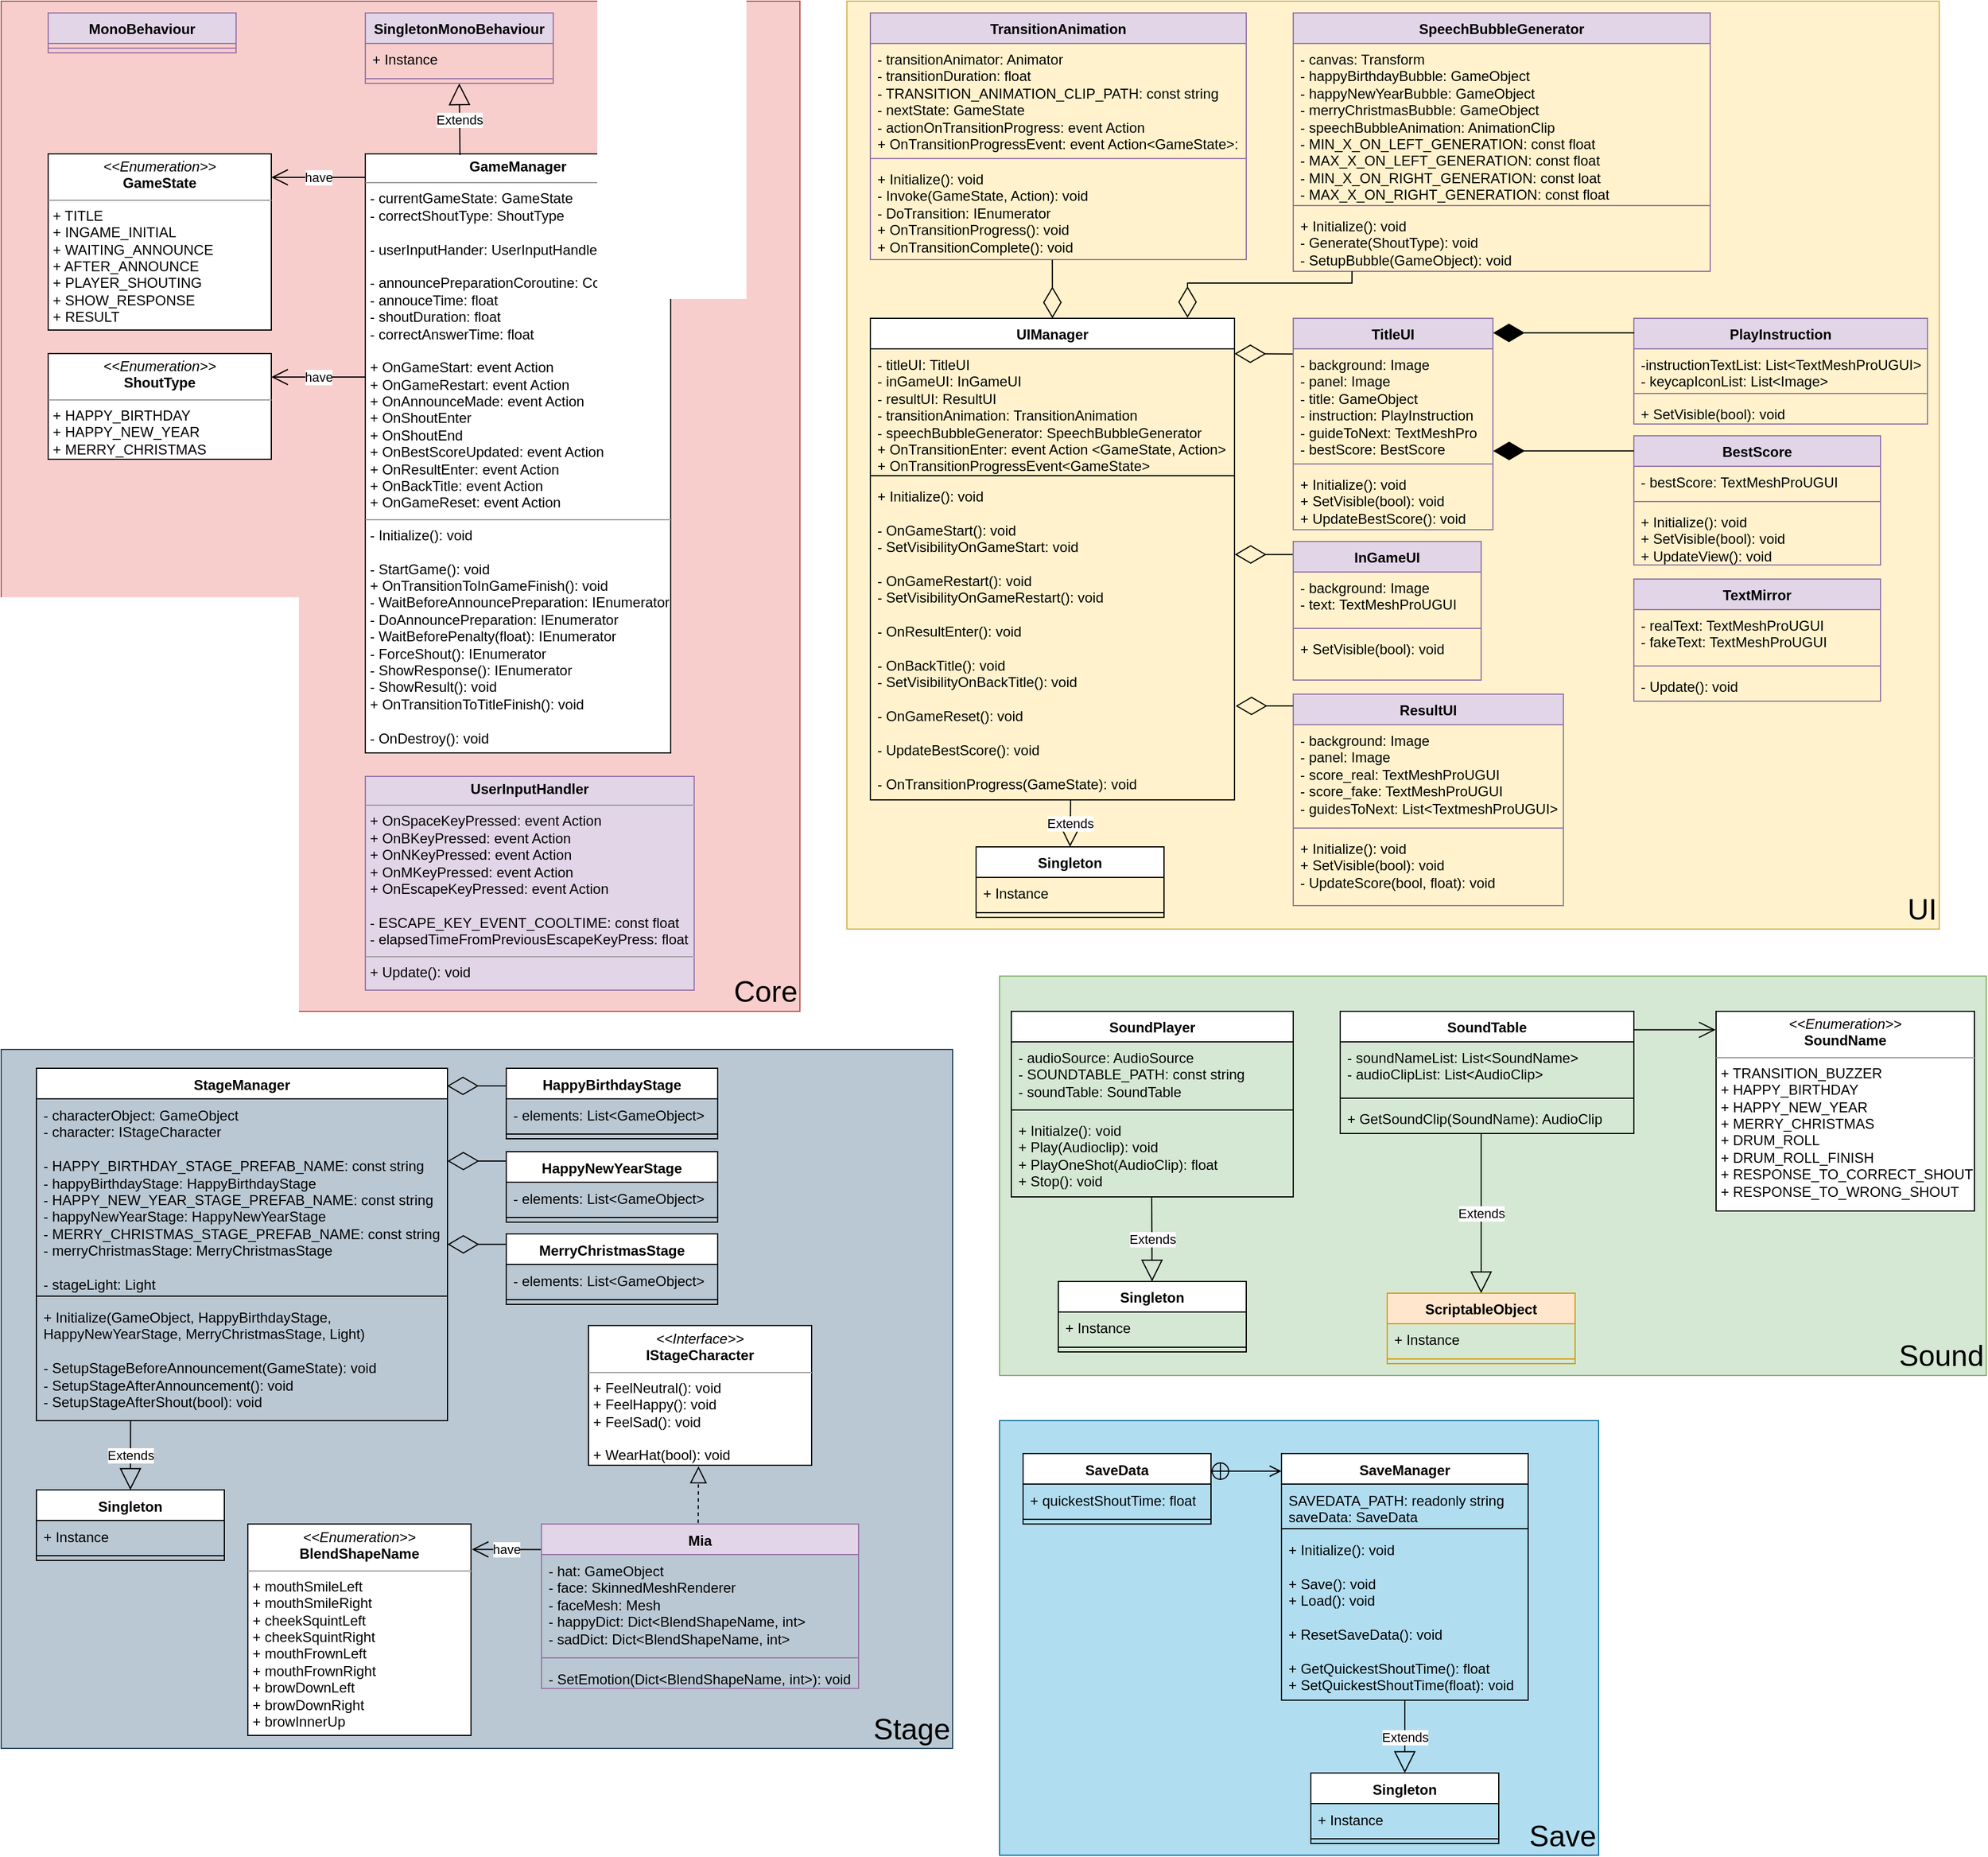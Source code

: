 <mxfile version="22.1.11" type="device">
  <diagram name="Page-1" id="gBENnRs5nI7LDhErZCVO">
    <mxGraphModel dx="2852" dy="1502" grid="1" gridSize="10" guides="1" tooltips="1" connect="1" arrows="1" fold="1" page="1" pageScale="1" pageWidth="850" pageHeight="1100" math="0" shadow="0">
      <root>
        <mxCell id="0" />
        <mxCell id="1" parent="0" />
        <mxCell id="3VFCQNdzrhuu_o5iozgW-63" value="Stage" style="html=1;whiteSpace=wrap;fillColor=#bac8d3;strokeColor=#23445d;align=right;verticalAlign=bottom;fontSize=25;" vertex="1" parent="1">
          <mxGeometry x="40" y="932.5" width="810" height="595" as="geometry" />
        </mxCell>
        <mxCell id="3VFCQNdzrhuu_o5iozgW-24" value="Core" style="html=1;whiteSpace=wrap;fillColor=#f8cecc;strokeColor=#b85450;align=right;verticalAlign=bottom;fontSize=25;" vertex="1" parent="1">
          <mxGeometry x="40" y="40" width="680" height="860" as="geometry" />
        </mxCell>
        <mxCell id="zREBdyt6PTl3s11dmr7Y-125" value="Save" style="html=1;whiteSpace=wrap;fillColor=#b1ddf0;strokeColor=#10739e;align=right;verticalAlign=bottom;fontSize=25;" parent="1" vertex="1">
          <mxGeometry x="890" y="1248.5" width="510" height="370" as="geometry" />
        </mxCell>
        <mxCell id="zREBdyt6PTl3s11dmr7Y-124" value="Sound" style="html=1;whiteSpace=wrap;fillColor=#d5e8d4;strokeColor=#82b366;fontSize=25;align=right;verticalAlign=bottom;" parent="1" vertex="1">
          <mxGeometry x="890" y="870" width="840" height="340" as="geometry" />
        </mxCell>
        <mxCell id="zREBdyt6PTl3s11dmr7Y-123" value="UI" style="html=1;whiteSpace=wrap;fillColor=#fff2cc;strokeColor=#d6b656;align=right;verticalAlign=bottom;fontSize=25;" parent="1" vertex="1">
          <mxGeometry x="760" y="40" width="930" height="790" as="geometry" />
        </mxCell>
        <mxCell id="zREBdyt6PTl3s11dmr7Y-1" value="&lt;p style=&quot;margin:0px;margin-top:4px;text-align:center;&quot;&gt;&lt;b&gt;UserInputHandler&lt;/b&gt;&lt;/p&gt;&lt;hr size=&quot;1&quot;&gt;&lt;p style=&quot;margin:0px;margin-left:4px;&quot;&gt;+ OnSpaceKeyPressed: event Action&lt;/p&gt;&lt;p style=&quot;margin:0px;margin-left:4px;&quot;&gt;+ OnBKeyPressed: event Action&lt;/p&gt;&lt;p style=&quot;margin:0px;margin-left:4px;&quot;&gt;+ OnNKeyPressed: event Action&lt;/p&gt;&lt;p style=&quot;margin:0px;margin-left:4px;&quot;&gt;+ OnMKeyPressed: event Action&lt;/p&gt;&lt;p style=&quot;margin:0px;margin-left:4px;&quot;&gt;+ OnEscapeKeyPressed: event Action&lt;/p&gt;&lt;p style=&quot;margin:0px;margin-left:4px;&quot;&gt;&lt;br&gt;&lt;/p&gt;&lt;p style=&quot;margin:0px;margin-left:4px;&quot;&gt;- ESCAPE_KEY_EVENT_COOLTIME: const float&lt;/p&gt;&lt;p style=&quot;margin:0px;margin-left:4px;&quot;&gt;- elapsedTimeFromPreviousEscapeKeyPress: float&lt;/p&gt;&lt;hr size=&quot;1&quot;&gt;&lt;p style=&quot;margin:0px;margin-left:4px;&quot;&gt;+ Update(): void&lt;/p&gt;" style="verticalAlign=top;align=left;overflow=fill;fontSize=12;fontFamily=Helvetica;html=1;whiteSpace=wrap;fillColor=#e1d5e7;strokeColor=#9673a6;" parent="1" vertex="1">
          <mxGeometry x="350" y="700" width="280" height="182" as="geometry" />
        </mxCell>
        <mxCell id="zREBdyt6PTl3s11dmr7Y-2" value="&lt;p style=&quot;margin:0px;margin-top:4px;text-align:center;&quot;&gt;&lt;b&gt;GameManager&lt;/b&gt;&lt;/p&gt;&lt;hr size=&quot;1&quot;&gt;&lt;p style=&quot;margin:0px;margin-left:4px;&quot;&gt;- currentGameState: GameState&lt;/p&gt;&lt;p style=&quot;margin:0px;margin-left:4px;&quot;&gt;- correctShoutType: ShoutType&lt;/p&gt;&lt;p style=&quot;margin:0px;margin-left:4px;&quot;&gt;&lt;br&gt;&lt;/p&gt;&lt;p style=&quot;margin:0px;margin-left:4px;&quot;&gt;- userInputHander: UserInputHandler&lt;/p&gt;&lt;p style=&quot;margin:0px;margin-left:4px;&quot;&gt;&lt;br&gt;&lt;/p&gt;&lt;p style=&quot;margin:0px;margin-left:4px;&quot;&gt;- announcePreparationCoroutine: Coroutine&lt;/p&gt;&lt;p style=&quot;margin:0px;margin-left:4px;&quot;&gt;- annouceTime: float&lt;/p&gt;&lt;p style=&quot;margin:0px;margin-left:4px;&quot;&gt;- shoutDuration: float&lt;/p&gt;&lt;p style=&quot;margin:0px;margin-left:4px;&quot;&gt;- correctAnswerTime: float&lt;/p&gt;&lt;p style=&quot;margin:0px;margin-left:4px;&quot;&gt;&lt;br&gt;&lt;/p&gt;&lt;p style=&quot;margin:0px;margin-left:4px;&quot;&gt;+ OnGameStart: event Action&lt;/p&gt;&lt;p style=&quot;margin:0px;margin-left:4px;&quot;&gt;+ OnGameRestart: event Action&lt;/p&gt;&lt;p style=&quot;margin:0px;margin-left:4px;&quot;&gt;+ OnAnnounceMade: event Action&lt;/p&gt;&lt;p style=&quot;margin:0px;margin-left:4px;&quot;&gt;+ OnShoutEnter&lt;/p&gt;&lt;p style=&quot;margin:0px;margin-left:4px;&quot;&gt;+ OnShoutEnd&lt;/p&gt;&lt;p style=&quot;margin:0px;margin-left:4px;&quot;&gt;+ OnBestScoreUpdated: event Action&lt;/p&gt;&lt;p style=&quot;margin:0px;margin-left:4px;&quot;&gt;+ OnResultEnter: event Action&lt;/p&gt;&lt;p style=&quot;margin:0px;margin-left:4px;&quot;&gt;+ OnBackTitle: event Action&lt;/p&gt;&lt;p style=&quot;margin:0px;margin-left:4px;&quot;&gt;+ OnGameReset: event Action&lt;/p&gt;&lt;hr size=&quot;1&quot;&gt;&lt;p style=&quot;margin:0px;margin-left:4px;&quot;&gt;&lt;span style=&quot;background-color: initial;&quot;&gt;- Initialize(): void&lt;/span&gt;&lt;br&gt;&lt;/p&gt;&lt;p style=&quot;margin:0px;margin-left:4px;&quot;&gt;&lt;br&gt;&lt;/p&gt;&lt;p style=&quot;margin:0px;margin-left:4px;&quot;&gt;- StartGame(): void&lt;/p&gt;&lt;p style=&quot;margin:0px;margin-left:4px;&quot;&gt;+ OnTransitionToInGameFinish(): void&lt;/p&gt;&lt;p style=&quot;margin:0px;margin-left:4px;&quot;&gt;- WaitBeforeAnnouncePreparation: IEnumerator&lt;/p&gt;&lt;p style=&quot;margin:0px;margin-left:4px;&quot;&gt;- DoAnnouncePreparation: IEnumerator&lt;/p&gt;&lt;p style=&quot;margin:0px;margin-left:4px;&quot;&gt;- WaitBeforePenalty(float): IEnumerator&lt;/p&gt;&lt;p style=&quot;margin:0px;margin-left:4px;&quot;&gt;- ForceShout(): IEnumerator&lt;/p&gt;&lt;p style=&quot;margin:0px;margin-left:4px;&quot;&gt;- ShowResponse(): IEnumerator&lt;/p&gt;&lt;p style=&quot;margin:0px;margin-left:4px;&quot;&gt;- ShowResult(): void&lt;/p&gt;&lt;p style=&quot;margin:0px;margin-left:4px;&quot;&gt;+ OnTransitionToTitleFinish(): void&lt;/p&gt;&lt;p style=&quot;margin:0px;margin-left:4px;&quot;&gt;&lt;br&gt;&lt;/p&gt;&lt;p style=&quot;margin:0px;margin-left:4px;&quot;&gt;- OnDestroy(): void&lt;/p&gt;" style="verticalAlign=top;align=left;overflow=fill;fontSize=12;fontFamily=Helvetica;html=1;whiteSpace=wrap;" parent="1" vertex="1">
          <mxGeometry x="350" y="170" width="260" height="510" as="geometry" />
        </mxCell>
        <mxCell id="zREBdyt6PTl3s11dmr7Y-3" value="TitleUI" style="swimlane;fontStyle=1;align=center;verticalAlign=top;childLayout=stackLayout;horizontal=1;startSize=26;horizontalStack=0;resizeParent=1;resizeParentMax=0;resizeLast=0;collapsible=1;marginBottom=0;whiteSpace=wrap;html=1;fillColor=#e1d5e7;strokeColor=#9673a6;" parent="1" vertex="1">
          <mxGeometry x="1140" y="310" width="170" height="180" as="geometry" />
        </mxCell>
        <mxCell id="zREBdyt6PTl3s11dmr7Y-4" value="- background: Image&lt;br&gt;- panel: Image&lt;br&gt;-&amp;nbsp;title: GameObject&lt;br&gt;- instruction: PlayInstruction&lt;br&gt;- guideToNext: TextMeshPro&lt;br&gt;- bestScore: BestScore" style="text;strokeColor=none;fillColor=none;align=left;verticalAlign=top;spacingLeft=4;spacingRight=4;overflow=hidden;rotatable=0;points=[[0,0.5],[1,0.5]];portConstraint=eastwest;whiteSpace=wrap;html=1;" parent="zREBdyt6PTl3s11dmr7Y-3" vertex="1">
          <mxGeometry y="26" width="170" height="94" as="geometry" />
        </mxCell>
        <mxCell id="zREBdyt6PTl3s11dmr7Y-5" value="" style="line;strokeWidth=1;fillColor=none;align=left;verticalAlign=middle;spacingTop=-1;spacingLeft=3;spacingRight=3;rotatable=0;labelPosition=right;points=[];portConstraint=eastwest;strokeColor=inherit;" parent="zREBdyt6PTl3s11dmr7Y-3" vertex="1">
          <mxGeometry y="120" width="170" height="8" as="geometry" />
        </mxCell>
        <mxCell id="zREBdyt6PTl3s11dmr7Y-6" value="+ Initialize(): void&lt;br&gt;+ SetVisible(bool): void&lt;br&gt;+ UpdateBestScore(): void" style="text;strokeColor=none;fillColor=none;align=left;verticalAlign=top;spacingLeft=4;spacingRight=4;overflow=hidden;rotatable=0;points=[[0,0.5],[1,0.5]];portConstraint=eastwest;whiteSpace=wrap;html=1;" parent="zREBdyt6PTl3s11dmr7Y-3" vertex="1">
          <mxGeometry y="128" width="170" height="52" as="geometry" />
        </mxCell>
        <mxCell id="zREBdyt6PTl3s11dmr7Y-7" value="InGameUI" style="swimlane;fontStyle=1;align=center;verticalAlign=top;childLayout=stackLayout;horizontal=1;startSize=26;horizontalStack=0;resizeParent=1;resizeParentMax=0;resizeLast=0;collapsible=1;marginBottom=0;whiteSpace=wrap;html=1;fillColor=#e1d5e7;strokeColor=#9673a6;" parent="1" vertex="1">
          <mxGeometry x="1140" y="500" width="160" height="118" as="geometry" />
        </mxCell>
        <mxCell id="zREBdyt6PTl3s11dmr7Y-8" value="- background: Image&lt;br&gt;- text: TextMeshProUGUI" style="text;strokeColor=none;fillColor=none;align=left;verticalAlign=top;spacingLeft=4;spacingRight=4;overflow=hidden;rotatable=0;points=[[0,0.5],[1,0.5]];portConstraint=eastwest;whiteSpace=wrap;html=1;" parent="zREBdyt6PTl3s11dmr7Y-7" vertex="1">
          <mxGeometry y="26" width="160" height="44" as="geometry" />
        </mxCell>
        <mxCell id="zREBdyt6PTl3s11dmr7Y-9" value="" style="line;strokeWidth=1;fillColor=none;align=left;verticalAlign=middle;spacingTop=-1;spacingLeft=3;spacingRight=3;rotatable=0;labelPosition=right;points=[];portConstraint=eastwest;strokeColor=inherit;" parent="zREBdyt6PTl3s11dmr7Y-7" vertex="1">
          <mxGeometry y="70" width="160" height="8" as="geometry" />
        </mxCell>
        <mxCell id="zREBdyt6PTl3s11dmr7Y-10" value="+ SetVisible(bool): void" style="text;strokeColor=none;fillColor=none;align=left;verticalAlign=top;spacingLeft=4;spacingRight=4;overflow=hidden;rotatable=0;points=[[0,0.5],[1,0.5]];portConstraint=eastwest;whiteSpace=wrap;html=1;" parent="zREBdyt6PTl3s11dmr7Y-7" vertex="1">
          <mxGeometry y="78" width="160" height="40" as="geometry" />
        </mxCell>
        <mxCell id="zREBdyt6PTl3s11dmr7Y-11" value="ResultUI" style="swimlane;fontStyle=1;align=center;verticalAlign=top;childLayout=stackLayout;horizontal=1;startSize=26;horizontalStack=0;resizeParent=1;resizeParentMax=0;resizeLast=0;collapsible=1;marginBottom=0;whiteSpace=wrap;html=1;fillColor=#e1d5e7;strokeColor=#9673a6;" parent="1" vertex="1">
          <mxGeometry x="1140" y="630" width="230" height="180" as="geometry" />
        </mxCell>
        <mxCell id="zREBdyt6PTl3s11dmr7Y-12" value="- background: Image&lt;br&gt;- panel: Image&lt;br&gt;- score_real: TextMeshProUGUI&lt;br&gt;- score_fake: TextMeshProUGUI&lt;br&gt;- guidesToNext: List&amp;lt;TextmeshProUGUI&amp;gt;" style="text;strokeColor=none;fillColor=none;align=left;verticalAlign=top;spacingLeft=4;spacingRight=4;overflow=hidden;rotatable=0;points=[[0,0.5],[1,0.5]];portConstraint=eastwest;whiteSpace=wrap;html=1;" parent="zREBdyt6PTl3s11dmr7Y-11" vertex="1">
          <mxGeometry y="26" width="230" height="84" as="geometry" />
        </mxCell>
        <mxCell id="zREBdyt6PTl3s11dmr7Y-13" value="" style="line;strokeWidth=1;fillColor=none;align=left;verticalAlign=middle;spacingTop=-1;spacingLeft=3;spacingRight=3;rotatable=0;labelPosition=right;points=[];portConstraint=eastwest;strokeColor=inherit;" parent="zREBdyt6PTl3s11dmr7Y-11" vertex="1">
          <mxGeometry y="110" width="230" height="8" as="geometry" />
        </mxCell>
        <mxCell id="zREBdyt6PTl3s11dmr7Y-14" value="+ Initialize(): void&lt;br&gt;+ SetVisible(bool): void&lt;br&gt;- UpdateScore(bool, float): void" style="text;strokeColor=none;fillColor=none;align=left;verticalAlign=top;spacingLeft=4;spacingRight=4;overflow=hidden;rotatable=0;points=[[0,0.5],[1,0.5]];portConstraint=eastwest;whiteSpace=wrap;html=1;" parent="zREBdyt6PTl3s11dmr7Y-11" vertex="1">
          <mxGeometry y="118" width="230" height="62" as="geometry" />
        </mxCell>
        <mxCell id="zREBdyt6PTl3s11dmr7Y-19" value="MonoBehaviour" style="swimlane;fontStyle=1;align=center;verticalAlign=top;childLayout=stackLayout;horizontal=1;startSize=26;horizontalStack=0;resizeParent=1;resizeParentMax=0;resizeLast=0;collapsible=1;marginBottom=0;whiteSpace=wrap;html=1;fillColor=#e1d5e7;strokeColor=#9673a6;" parent="1" vertex="1">
          <mxGeometry x="80" y="50" width="160" height="34" as="geometry" />
        </mxCell>
        <mxCell id="zREBdyt6PTl3s11dmr7Y-21" value="" style="line;strokeWidth=1;fillColor=none;align=left;verticalAlign=middle;spacingTop=-1;spacingLeft=3;spacingRight=3;rotatable=0;labelPosition=right;points=[];portConstraint=eastwest;strokeColor=inherit;" parent="zREBdyt6PTl3s11dmr7Y-19" vertex="1">
          <mxGeometry y="26" width="160" height="8" as="geometry" />
        </mxCell>
        <mxCell id="zREBdyt6PTl3s11dmr7Y-23" value="SingletonMonoBehaviour" style="swimlane;fontStyle=1;align=center;verticalAlign=top;childLayout=stackLayout;horizontal=1;startSize=26;horizontalStack=0;resizeParent=1;resizeParentMax=0;resizeLast=0;collapsible=1;marginBottom=0;whiteSpace=wrap;html=1;fillColor=#e1d5e7;strokeColor=#9673a6;" parent="1" vertex="1">
          <mxGeometry x="350" y="50" width="160" height="60" as="geometry" />
        </mxCell>
        <mxCell id="zREBdyt6PTl3s11dmr7Y-24" value="+ Instance" style="text;strokeColor=none;fillColor=none;align=left;verticalAlign=top;spacingLeft=4;spacingRight=4;overflow=hidden;rotatable=0;points=[[0,0.5],[1,0.5]];portConstraint=eastwest;whiteSpace=wrap;html=1;" parent="zREBdyt6PTl3s11dmr7Y-23" vertex="1">
          <mxGeometry y="26" width="160" height="26" as="geometry" />
        </mxCell>
        <mxCell id="zREBdyt6PTl3s11dmr7Y-25" value="" style="line;strokeWidth=1;fillColor=none;align=left;verticalAlign=middle;spacingTop=-1;spacingLeft=3;spacingRight=3;rotatable=0;labelPosition=right;points=[];portConstraint=eastwest;strokeColor=inherit;" parent="zREBdyt6PTl3s11dmr7Y-23" vertex="1">
          <mxGeometry y="52" width="160" height="8" as="geometry" />
        </mxCell>
        <mxCell id="zREBdyt6PTl3s11dmr7Y-28" value="Extends" style="endArrow=block;endSize=16;endFill=0;html=1;rounded=0;exitX=0.31;exitY=0.002;exitDx=0;exitDy=0;entryX=0.5;entryY=1;entryDx=0;entryDy=0;exitPerimeter=0;" parent="1" source="zREBdyt6PTl3s11dmr7Y-2" target="zREBdyt6PTl3s11dmr7Y-23" edge="1">
          <mxGeometry width="160" relative="1" as="geometry">
            <mxPoint x="430" y="190" as="sourcePoint" />
            <mxPoint x="430" y="136" as="targetPoint" />
          </mxGeometry>
        </mxCell>
        <mxCell id="zREBdyt6PTl3s11dmr7Y-42" value="&lt;p style=&quot;margin:0px;margin-top:4px;text-align:center;&quot;&gt;&lt;i&gt;&amp;lt;&amp;lt;Enumeration&amp;gt;&amp;gt;&lt;/i&gt;&lt;br&gt;&lt;b&gt;GameState&lt;/b&gt;&lt;/p&gt;&lt;hr size=&quot;1&quot;&gt;&lt;p style=&quot;margin:0px;margin-left:4px;&quot;&gt;+ TITLE&lt;br&gt;&lt;/p&gt;&lt;p style=&quot;margin:0px;margin-left:4px;&quot;&gt;+ INGAME_INITIAL&lt;/p&gt;&lt;p style=&quot;margin:0px;margin-left:4px;&quot;&gt;+ WAITING_ANNOUNCE&lt;/p&gt;&lt;p style=&quot;margin:0px;margin-left:4px;&quot;&gt;+ AFTER_ANNOUNCE&lt;/p&gt;&lt;p style=&quot;margin:0px;margin-left:4px;&quot;&gt;+ PLAYER_SHOUTING&lt;/p&gt;&lt;p style=&quot;margin:0px;margin-left:4px;&quot;&gt;+ SHOW_RESPONSE&lt;/p&gt;&lt;p style=&quot;margin:0px;margin-left:4px;&quot;&gt;+ RESULT&lt;/p&gt;" style="verticalAlign=top;align=left;overflow=fill;fontSize=12;fontFamily=Helvetica;html=1;whiteSpace=wrap;" parent="1" vertex="1">
          <mxGeometry x="80" y="170" width="190" height="150" as="geometry" />
        </mxCell>
        <mxCell id="zREBdyt6PTl3s11dmr7Y-53" value="&lt;p style=&quot;margin:0px;margin-top:4px;text-align:center;&quot;&gt;&lt;i&gt;&amp;lt;&amp;lt;Enumeration&amp;gt;&amp;gt;&lt;/i&gt;&lt;br&gt;&lt;b&gt;ShoutType&lt;/b&gt;&lt;/p&gt;&lt;hr size=&quot;1&quot;&gt;&lt;p style=&quot;margin:0px;margin-left:4px;&quot;&gt;+ HAPPY_BIRTHDAY&lt;/p&gt;&lt;p style=&quot;margin:0px;margin-left:4px;&quot;&gt;+ HAPPY_NEW_YEAR&lt;/p&gt;&lt;p style=&quot;margin:0px;margin-left:4px;&quot;&gt;+ MERRY_CHRISTMAS&lt;/p&gt;" style="verticalAlign=top;align=left;overflow=fill;fontSize=12;fontFamily=Helvetica;html=1;whiteSpace=wrap;" parent="1" vertex="1">
          <mxGeometry x="80" y="340" width="190" height="90" as="geometry" />
        </mxCell>
        <mxCell id="zREBdyt6PTl3s11dmr7Y-54" value="have" style="endArrow=open;endFill=1;endSize=12;html=1;rounded=0;entryX=1.002;entryY=0.133;entryDx=0;entryDy=0;entryPerimeter=0;exitX=0.001;exitY=0.064;exitDx=0;exitDy=0;exitPerimeter=0;" parent="1" edge="1">
          <mxGeometry x="0.001" width="160" relative="1" as="geometry">
            <mxPoint x="350" y="360" as="sourcePoint" />
            <mxPoint x="270" y="360" as="targetPoint" />
            <mxPoint as="offset" />
          </mxGeometry>
        </mxCell>
        <mxCell id="zREBdyt6PTl3s11dmr7Y-55" value="have" style="endArrow=open;endFill=1;endSize=12;html=1;rounded=0;entryX=1.002;entryY=0.133;entryDx=0;entryDy=0;entryPerimeter=0;exitX=0.001;exitY=0.064;exitDx=0;exitDy=0;exitPerimeter=0;" parent="1" edge="1">
          <mxGeometry x="0.001" width="160" relative="1" as="geometry">
            <mxPoint x="350" y="190" as="sourcePoint" />
            <mxPoint x="270" y="190" as="targetPoint" />
            <mxPoint as="offset" />
          </mxGeometry>
        </mxCell>
        <mxCell id="zREBdyt6PTl3s11dmr7Y-56" value="SoundPlayer" style="swimlane;fontStyle=1;align=center;verticalAlign=top;childLayout=stackLayout;horizontal=1;startSize=26;horizontalStack=0;resizeParent=1;resizeParentMax=0;resizeLast=0;collapsible=1;marginBottom=0;whiteSpace=wrap;html=1;" parent="1" vertex="1">
          <mxGeometry x="900" y="900" width="240" height="158" as="geometry" />
        </mxCell>
        <mxCell id="zREBdyt6PTl3s11dmr7Y-57" value="- audioSource: AudioSource&lt;br&gt;- SOUNDTABLE_PATH: const string&lt;br&gt;- soundTable: SoundTable" style="text;strokeColor=none;fillColor=none;align=left;verticalAlign=top;spacingLeft=4;spacingRight=4;overflow=hidden;rotatable=0;points=[[0,0.5],[1,0.5]];portConstraint=eastwest;whiteSpace=wrap;html=1;" parent="zREBdyt6PTl3s11dmr7Y-56" vertex="1">
          <mxGeometry y="26" width="240" height="54" as="geometry" />
        </mxCell>
        <mxCell id="zREBdyt6PTl3s11dmr7Y-58" value="" style="line;strokeWidth=1;fillColor=none;align=left;verticalAlign=middle;spacingTop=-1;spacingLeft=3;spacingRight=3;rotatable=0;labelPosition=right;points=[];portConstraint=eastwest;strokeColor=inherit;" parent="zREBdyt6PTl3s11dmr7Y-56" vertex="1">
          <mxGeometry y="80" width="240" height="8" as="geometry" />
        </mxCell>
        <mxCell id="zREBdyt6PTl3s11dmr7Y-59" value="+ Initialze(): void&lt;br&gt;+ Play(Audioclip): void&lt;br&gt;+ PlayOneShot(AudioClip): float&lt;br&gt;+ Stop(): void" style="text;strokeColor=none;fillColor=none;align=left;verticalAlign=top;spacingLeft=4;spacingRight=4;overflow=hidden;rotatable=0;points=[[0,0.5],[1,0.5]];portConstraint=eastwest;whiteSpace=wrap;html=1;" parent="zREBdyt6PTl3s11dmr7Y-56" vertex="1">
          <mxGeometry y="88" width="240" height="70" as="geometry" />
        </mxCell>
        <mxCell id="zREBdyt6PTl3s11dmr7Y-60" value="Singleton" style="swimlane;fontStyle=1;align=center;verticalAlign=top;childLayout=stackLayout;horizontal=1;startSize=26;horizontalStack=0;resizeParent=1;resizeParentMax=0;resizeLast=0;collapsible=1;marginBottom=0;whiteSpace=wrap;html=1;" parent="1" vertex="1">
          <mxGeometry x="940" y="1130" width="160" height="60" as="geometry" />
        </mxCell>
        <mxCell id="zREBdyt6PTl3s11dmr7Y-61" value="+ Instance" style="text;strokeColor=none;fillColor=none;align=left;verticalAlign=top;spacingLeft=4;spacingRight=4;overflow=hidden;rotatable=0;points=[[0,0.5],[1,0.5]];portConstraint=eastwest;whiteSpace=wrap;html=1;" parent="zREBdyt6PTl3s11dmr7Y-60" vertex="1">
          <mxGeometry y="26" width="160" height="26" as="geometry" />
        </mxCell>
        <mxCell id="zREBdyt6PTl3s11dmr7Y-62" value="" style="line;strokeWidth=1;fillColor=none;align=left;verticalAlign=middle;spacingTop=-1;spacingLeft=3;spacingRight=3;rotatable=0;labelPosition=right;points=[];portConstraint=eastwest;strokeColor=inherit;" parent="zREBdyt6PTl3s11dmr7Y-60" vertex="1">
          <mxGeometry y="52" width="160" height="8" as="geometry" />
        </mxCell>
        <mxCell id="zREBdyt6PTl3s11dmr7Y-64" value="Extends" style="endArrow=block;endSize=16;endFill=0;html=1;rounded=0;exitX=0.498;exitY=1.009;exitDx=0;exitDy=0;exitPerimeter=0;" parent="1" source="zREBdyt6PTl3s11dmr7Y-59" target="zREBdyt6PTl3s11dmr7Y-60" edge="1">
          <mxGeometry width="160" relative="1" as="geometry">
            <mxPoint x="1100" y="1020" as="sourcePoint" />
            <mxPoint x="1260" y="1020" as="targetPoint" />
          </mxGeometry>
        </mxCell>
        <mxCell id="zREBdyt6PTl3s11dmr7Y-65" value="SoundTable" style="swimlane;fontStyle=1;align=center;verticalAlign=top;childLayout=stackLayout;horizontal=1;startSize=26;horizontalStack=0;resizeParent=1;resizeParentMax=0;resizeLast=0;collapsible=1;marginBottom=0;whiteSpace=wrap;html=1;" parent="1" vertex="1">
          <mxGeometry x="1180" y="900" width="250" height="104" as="geometry" />
        </mxCell>
        <mxCell id="zREBdyt6PTl3s11dmr7Y-66" value="- soundNameList: List&amp;lt;SoundName&amp;gt;&lt;br&gt;- audioClipList: List&amp;lt;AudioClip&amp;gt;" style="text;strokeColor=none;fillColor=none;align=left;verticalAlign=top;spacingLeft=4;spacingRight=4;overflow=hidden;rotatable=0;points=[[0,0.5],[1,0.5]];portConstraint=eastwest;whiteSpace=wrap;html=1;" parent="zREBdyt6PTl3s11dmr7Y-65" vertex="1">
          <mxGeometry y="26" width="250" height="44" as="geometry" />
        </mxCell>
        <mxCell id="zREBdyt6PTl3s11dmr7Y-67" value="" style="line;strokeWidth=1;fillColor=none;align=left;verticalAlign=middle;spacingTop=-1;spacingLeft=3;spacingRight=3;rotatable=0;labelPosition=right;points=[];portConstraint=eastwest;strokeColor=inherit;" parent="zREBdyt6PTl3s11dmr7Y-65" vertex="1">
          <mxGeometry y="70" width="250" height="8" as="geometry" />
        </mxCell>
        <mxCell id="zREBdyt6PTl3s11dmr7Y-68" value="+ GetSoundClip(SoundName): AudioClip" style="text;strokeColor=none;fillColor=none;align=left;verticalAlign=top;spacingLeft=4;spacingRight=4;overflow=hidden;rotatable=0;points=[[0,0.5],[1,0.5]];portConstraint=eastwest;whiteSpace=wrap;html=1;" parent="zREBdyt6PTl3s11dmr7Y-65" vertex="1">
          <mxGeometry y="78" width="250" height="26" as="geometry" />
        </mxCell>
        <mxCell id="zREBdyt6PTl3s11dmr7Y-69" value="ScriptableObject" style="swimlane;fontStyle=1;align=center;verticalAlign=top;childLayout=stackLayout;horizontal=1;startSize=26;horizontalStack=0;resizeParent=1;resizeParentMax=0;resizeLast=0;collapsible=1;marginBottom=0;whiteSpace=wrap;html=1;fillColor=#ffe6cc;strokeColor=#d79b00;" parent="1" vertex="1">
          <mxGeometry x="1220" y="1140" width="160" height="60" as="geometry" />
        </mxCell>
        <mxCell id="zREBdyt6PTl3s11dmr7Y-70" value="+ Instance" style="text;strokeColor=none;fillColor=none;align=left;verticalAlign=top;spacingLeft=4;spacingRight=4;overflow=hidden;rotatable=0;points=[[0,0.5],[1,0.5]];portConstraint=eastwest;whiteSpace=wrap;html=1;" parent="zREBdyt6PTl3s11dmr7Y-69" vertex="1">
          <mxGeometry y="26" width="160" height="26" as="geometry" />
        </mxCell>
        <mxCell id="zREBdyt6PTl3s11dmr7Y-71" value="" style="line;strokeWidth=1;fillColor=none;align=left;verticalAlign=middle;spacingTop=-1;spacingLeft=3;spacingRight=3;rotatable=0;labelPosition=right;points=[];portConstraint=eastwest;strokeColor=inherit;" parent="zREBdyt6PTl3s11dmr7Y-69" vertex="1">
          <mxGeometry y="52" width="160" height="8" as="geometry" />
        </mxCell>
        <mxCell id="zREBdyt6PTl3s11dmr7Y-72" value="Extends" style="endArrow=block;endSize=16;endFill=0;html=1;rounded=0;exitX=0.48;exitY=0.979;exitDx=0;exitDy=0;exitPerimeter=0;" parent="1" source="zREBdyt6PTl3s11dmr7Y-68" target="zREBdyt6PTl3s11dmr7Y-69" edge="1">
          <mxGeometry width="160" relative="1" as="geometry">
            <mxPoint x="1230" y="1080" as="sourcePoint" />
            <mxPoint x="1390" y="1080" as="targetPoint" />
          </mxGeometry>
        </mxCell>
        <mxCell id="zREBdyt6PTl3s11dmr7Y-73" value="&lt;p style=&quot;margin:0px;margin-top:4px;text-align:center;&quot;&gt;&lt;i&gt;&amp;lt;&amp;lt;Enumeration&amp;gt;&amp;gt;&lt;/i&gt;&lt;br&gt;&lt;b&gt;SoundName&lt;/b&gt;&lt;/p&gt;&lt;hr size=&quot;1&quot;&gt;&lt;p style=&quot;margin:0px;margin-left:4px;&quot;&gt;+ TRANSITION_BUZZER&lt;/p&gt;&lt;p style=&quot;margin:0px;margin-left:4px;&quot;&gt;+ HAPPY_BIRTHDAY&lt;/p&gt;&lt;p style=&quot;margin:0px;margin-left:4px;&quot;&gt;+ HAPPY_NEW_YEAR&lt;/p&gt;&lt;p style=&quot;margin:0px;margin-left:4px;&quot;&gt;+ MERRY_CHRISTMAS&lt;/p&gt;&lt;p style=&quot;margin:0px;margin-left:4px;&quot;&gt;+ DRUM_ROLL&lt;/p&gt;&lt;p style=&quot;margin:0px;margin-left:4px;&quot;&gt;+ DRUM_ROLL_FINISH&lt;/p&gt;&lt;p style=&quot;margin:0px;margin-left:4px;&quot;&gt;+ RESPONSE_TO_CORRECT_SHOUT&lt;/p&gt;&lt;p style=&quot;margin:0px;margin-left:4px;&quot;&gt;+ RESPONSE_TO_WRONG_SHOUT&lt;/p&gt;" style="verticalAlign=top;align=left;overflow=fill;fontSize=12;fontFamily=Helvetica;html=1;whiteSpace=wrap;" parent="1" vertex="1">
          <mxGeometry x="1500" y="900" width="220" height="170" as="geometry" />
        </mxCell>
        <mxCell id="zREBdyt6PTl3s11dmr7Y-74" value="" style="endArrow=open;endFill=1;endSize=12;html=1;rounded=0;exitX=1.002;exitY=0.151;exitDx=0;exitDy=0;exitPerimeter=0;entryX=-0.002;entryY=0.093;entryDx=0;entryDy=0;entryPerimeter=0;" parent="1" source="zREBdyt6PTl3s11dmr7Y-65" target="zREBdyt6PTl3s11dmr7Y-73" edge="1">
          <mxGeometry width="160" relative="1" as="geometry">
            <mxPoint x="1450" y="1100" as="sourcePoint" />
            <mxPoint x="1610" y="1100" as="targetPoint" />
          </mxGeometry>
        </mxCell>
        <mxCell id="zREBdyt6PTl3s11dmr7Y-76" value="BestScore" style="swimlane;fontStyle=1;align=center;verticalAlign=top;childLayout=stackLayout;horizontal=1;startSize=26;horizontalStack=0;resizeParent=1;resizeParentMax=0;resizeLast=0;collapsible=1;marginBottom=0;whiteSpace=wrap;html=1;fillColor=#e1d5e7;strokeColor=#9673a6;" parent="1" vertex="1">
          <mxGeometry x="1430" y="410" width="210" height="110" as="geometry" />
        </mxCell>
        <mxCell id="zREBdyt6PTl3s11dmr7Y-77" value="- bestScore: TextMeshProUGUI" style="text;strokeColor=none;fillColor=none;align=left;verticalAlign=top;spacingLeft=4;spacingRight=4;overflow=hidden;rotatable=0;points=[[0,0.5],[1,0.5]];portConstraint=eastwest;whiteSpace=wrap;html=1;" parent="zREBdyt6PTl3s11dmr7Y-76" vertex="1">
          <mxGeometry y="26" width="210" height="26" as="geometry" />
        </mxCell>
        <mxCell id="zREBdyt6PTl3s11dmr7Y-78" value="" style="line;strokeWidth=1;fillColor=none;align=left;verticalAlign=middle;spacingTop=-1;spacingLeft=3;spacingRight=3;rotatable=0;labelPosition=right;points=[];portConstraint=eastwest;strokeColor=inherit;" parent="zREBdyt6PTl3s11dmr7Y-76" vertex="1">
          <mxGeometry y="52" width="210" height="8" as="geometry" />
        </mxCell>
        <mxCell id="zREBdyt6PTl3s11dmr7Y-79" value="+ Initialize(): void&lt;br&gt;+ SetVisible(bool): void&lt;br&gt;+ UpdateView(): void" style="text;strokeColor=none;fillColor=none;align=left;verticalAlign=top;spacingLeft=4;spacingRight=4;overflow=hidden;rotatable=0;points=[[0,0.5],[1,0.5]];portConstraint=eastwest;whiteSpace=wrap;html=1;" parent="zREBdyt6PTl3s11dmr7Y-76" vertex="1">
          <mxGeometry y="60" width="210" height="50" as="geometry" />
        </mxCell>
        <mxCell id="zREBdyt6PTl3s11dmr7Y-85" value="Singleton" style="swimlane;fontStyle=1;align=center;verticalAlign=top;childLayout=stackLayout;horizontal=1;startSize=26;horizontalStack=0;resizeParent=1;resizeParentMax=0;resizeLast=0;collapsible=1;marginBottom=0;whiteSpace=wrap;html=1;" parent="1" vertex="1">
          <mxGeometry x="870" y="760" width="160" height="60" as="geometry" />
        </mxCell>
        <mxCell id="zREBdyt6PTl3s11dmr7Y-86" value="+ Instance" style="text;strokeColor=none;fillColor=none;align=left;verticalAlign=top;spacingLeft=4;spacingRight=4;overflow=hidden;rotatable=0;points=[[0,0.5],[1,0.5]];portConstraint=eastwest;whiteSpace=wrap;html=1;" parent="zREBdyt6PTl3s11dmr7Y-85" vertex="1">
          <mxGeometry y="26" width="160" height="26" as="geometry" />
        </mxCell>
        <mxCell id="zREBdyt6PTl3s11dmr7Y-87" value="" style="line;strokeWidth=1;fillColor=none;align=left;verticalAlign=middle;spacingTop=-1;spacingLeft=3;spacingRight=3;rotatable=0;labelPosition=right;points=[];portConstraint=eastwest;strokeColor=inherit;" parent="zREBdyt6PTl3s11dmr7Y-85" vertex="1">
          <mxGeometry y="52" width="160" height="8" as="geometry" />
        </mxCell>
        <mxCell id="zREBdyt6PTl3s11dmr7Y-90" value="UIManager" style="swimlane;fontStyle=1;align=center;verticalAlign=top;childLayout=stackLayout;horizontal=1;startSize=26;horizontalStack=0;resizeParent=1;resizeParentMax=0;resizeLast=0;collapsible=1;marginBottom=0;whiteSpace=wrap;html=1;" parent="1" vertex="1">
          <mxGeometry x="780" y="310" width="310" height="410" as="geometry" />
        </mxCell>
        <mxCell id="zREBdyt6PTl3s11dmr7Y-91" value="- titleUI: TitleUI&lt;br&gt;- inGameUI: InGameUI&lt;br&gt;- resultUI: ResultUI&lt;br&gt;- transitionAnimation: TransitionAnimation&lt;br&gt;- speechBubbleGenerator: SpeechBubbleGenerator&lt;br&gt;+ OnTransitionEnter: event Action &amp;lt;GameState, Action&amp;gt;&lt;br&gt;+ OnTransitionProgressEvent&amp;lt;GameState&amp;gt;" style="text;strokeColor=none;fillColor=none;align=left;verticalAlign=top;spacingLeft=4;spacingRight=4;overflow=hidden;rotatable=0;points=[[0,0.5],[1,0.5]];portConstraint=eastwest;whiteSpace=wrap;html=1;" parent="zREBdyt6PTl3s11dmr7Y-90" vertex="1">
          <mxGeometry y="26" width="310" height="104" as="geometry" />
        </mxCell>
        <mxCell id="zREBdyt6PTl3s11dmr7Y-92" value="" style="line;strokeWidth=1;fillColor=none;align=left;verticalAlign=middle;spacingTop=-1;spacingLeft=3;spacingRight=3;rotatable=0;labelPosition=right;points=[];portConstraint=eastwest;strokeColor=inherit;" parent="zREBdyt6PTl3s11dmr7Y-90" vertex="1">
          <mxGeometry y="130" width="310" height="8" as="geometry" />
        </mxCell>
        <mxCell id="zREBdyt6PTl3s11dmr7Y-93" value="+ Initialize(): void&lt;br&gt;&lt;br&gt;- OnGameStart(): void&lt;br&gt;- SetVisibilityOnGameStart: void&lt;br&gt;&lt;br&gt;- OnGameRestart(): void&lt;br&gt;- SetVisibilityOnGameRestart(): void&lt;br&gt;&lt;br&gt;- OnResultEnter(): void&lt;br&gt;&lt;br&gt;- OnBackTitle(): void&lt;br&gt;- SetVisibilityOnBackTitle(): void&lt;br&gt;&lt;br&gt;- OnGameReset(): void&lt;br&gt;&lt;br&gt;- UpdateBestScore(): void&lt;br&gt;&lt;br&gt;- OnTransitionProgress(GameState): void" style="text;strokeColor=none;fillColor=none;align=left;verticalAlign=top;spacingLeft=4;spacingRight=4;overflow=hidden;rotatable=0;points=[[0,0.5],[1,0.5]];portConstraint=eastwest;whiteSpace=wrap;html=1;" parent="zREBdyt6PTl3s11dmr7Y-90" vertex="1">
          <mxGeometry y="138" width="310" height="272" as="geometry" />
        </mxCell>
        <mxCell id="zREBdyt6PTl3s11dmr7Y-96" value="" style="endArrow=diamondThin;endFill=0;endSize=24;html=1;rounded=0;entryX=1;entryY=0.04;entryDx=0;entryDy=0;entryPerimeter=0;exitX=-0.003;exitY=0.047;exitDx=0;exitDy=0;exitPerimeter=0;" parent="1" source="zREBdyt6PTl3s11dmr7Y-4" target="zREBdyt6PTl3s11dmr7Y-91" edge="1">
          <mxGeometry width="160" relative="1" as="geometry">
            <mxPoint x="1130" y="340" as="sourcePoint" />
            <mxPoint x="1080" y="340" as="targetPoint" />
          </mxGeometry>
        </mxCell>
        <mxCell id="zREBdyt6PTl3s11dmr7Y-97" value="PlayInstruction" style="swimlane;fontStyle=1;align=center;verticalAlign=top;childLayout=stackLayout;horizontal=1;startSize=26;horizontalStack=0;resizeParent=1;resizeParentMax=0;resizeLast=0;collapsible=1;marginBottom=0;whiteSpace=wrap;html=1;fillColor=#e1d5e7;strokeColor=#9673a6;" parent="1" vertex="1">
          <mxGeometry x="1430" y="310" width="250" height="90" as="geometry" />
        </mxCell>
        <mxCell id="zREBdyt6PTl3s11dmr7Y-98" value="-instructionTextList: List&amp;lt;TextMeshProUGUI&amp;gt;&lt;br&gt;- keycapIconList: List&amp;lt;Image&amp;gt;" style="text;strokeColor=none;fillColor=none;align=left;verticalAlign=top;spacingLeft=4;spacingRight=4;overflow=hidden;rotatable=0;points=[[0,0.5],[1,0.5]];portConstraint=eastwest;whiteSpace=wrap;html=1;" parent="zREBdyt6PTl3s11dmr7Y-97" vertex="1">
          <mxGeometry y="26" width="250" height="34" as="geometry" />
        </mxCell>
        <mxCell id="zREBdyt6PTl3s11dmr7Y-99" value="" style="line;strokeWidth=1;fillColor=none;align=left;verticalAlign=middle;spacingTop=-1;spacingLeft=3;spacingRight=3;rotatable=0;labelPosition=right;points=[];portConstraint=eastwest;strokeColor=inherit;" parent="zREBdyt6PTl3s11dmr7Y-97" vertex="1">
          <mxGeometry y="60" width="250" height="8" as="geometry" />
        </mxCell>
        <mxCell id="zREBdyt6PTl3s11dmr7Y-100" value="+ SetVisible(bool): void" style="text;strokeColor=none;fillColor=none;align=left;verticalAlign=top;spacingLeft=4;spacingRight=4;overflow=hidden;rotatable=0;points=[[0,0.5],[1,0.5]];portConstraint=eastwest;whiteSpace=wrap;html=1;" parent="zREBdyt6PTl3s11dmr7Y-97" vertex="1">
          <mxGeometry y="68" width="250" height="22" as="geometry" />
        </mxCell>
        <mxCell id="zREBdyt6PTl3s11dmr7Y-102" value="" style="endArrow=diamondThin;endFill=0;endSize=24;html=1;rounded=0;entryX=1.001;entryY=0.232;entryDx=0;entryDy=0;entryPerimeter=0;exitX=-0.003;exitY=0.094;exitDx=0;exitDy=0;exitPerimeter=0;" parent="1" source="zREBdyt6PTl3s11dmr7Y-7" target="zREBdyt6PTl3s11dmr7Y-93" edge="1">
          <mxGeometry width="160" relative="1" as="geometry">
            <mxPoint x="1080" y="590" as="sourcePoint" />
            <mxPoint x="1240" y="590" as="targetPoint" />
          </mxGeometry>
        </mxCell>
        <mxCell id="zREBdyt6PTl3s11dmr7Y-109" value="SaveManager" style="swimlane;fontStyle=1;align=center;verticalAlign=top;childLayout=stackLayout;horizontal=1;startSize=26;horizontalStack=0;resizeParent=1;resizeParentMax=0;resizeLast=0;collapsible=1;marginBottom=0;whiteSpace=wrap;html=1;" parent="1" vertex="1">
          <mxGeometry x="1130" y="1276.5" width="210" height="210" as="geometry" />
        </mxCell>
        <mxCell id="zREBdyt6PTl3s11dmr7Y-110" value="SAVEDATA_PATH: readonly string&lt;br&gt;saveData: SaveData" style="text;strokeColor=none;fillColor=none;align=left;verticalAlign=top;spacingLeft=4;spacingRight=4;overflow=hidden;rotatable=0;points=[[0,0.5],[1,0.5]];portConstraint=eastwest;whiteSpace=wrap;html=1;" parent="zREBdyt6PTl3s11dmr7Y-109" vertex="1">
          <mxGeometry y="26" width="210" height="34" as="geometry" />
        </mxCell>
        <mxCell id="zREBdyt6PTl3s11dmr7Y-111" value="" style="line;strokeWidth=1;fillColor=none;align=left;verticalAlign=middle;spacingTop=-1;spacingLeft=3;spacingRight=3;rotatable=0;labelPosition=right;points=[];portConstraint=eastwest;strokeColor=inherit;" parent="zREBdyt6PTl3s11dmr7Y-109" vertex="1">
          <mxGeometry y="60" width="210" height="8" as="geometry" />
        </mxCell>
        <mxCell id="zREBdyt6PTl3s11dmr7Y-112" value="+ Initialize(): void&lt;br&gt;&lt;br&gt;+ Save(): void&lt;br&gt;+ Load(): void&lt;br&gt;&lt;br&gt;+ ResetSaveData(): void&lt;br&gt;&lt;br&gt;+ GetQuickestShoutTime(): float&lt;br&gt;+ SetQuickestShoutTime(float): void" style="text;strokeColor=none;fillColor=none;align=left;verticalAlign=top;spacingLeft=4;spacingRight=4;overflow=hidden;rotatable=0;points=[[0,0.5],[1,0.5]];portConstraint=eastwest;whiteSpace=wrap;html=1;" parent="zREBdyt6PTl3s11dmr7Y-109" vertex="1">
          <mxGeometry y="68" width="210" height="142" as="geometry" />
        </mxCell>
        <mxCell id="zREBdyt6PTl3s11dmr7Y-113" value="Singleton" style="swimlane;fontStyle=1;align=center;verticalAlign=top;childLayout=stackLayout;horizontal=1;startSize=26;horizontalStack=0;resizeParent=1;resizeParentMax=0;resizeLast=0;collapsible=1;marginBottom=0;whiteSpace=wrap;html=1;" parent="1" vertex="1">
          <mxGeometry x="1155" y="1548.5" width="160" height="60" as="geometry" />
        </mxCell>
        <mxCell id="zREBdyt6PTl3s11dmr7Y-114" value="+ Instance" style="text;strokeColor=none;fillColor=none;align=left;verticalAlign=top;spacingLeft=4;spacingRight=4;overflow=hidden;rotatable=0;points=[[0,0.5],[1,0.5]];portConstraint=eastwest;whiteSpace=wrap;html=1;" parent="zREBdyt6PTl3s11dmr7Y-113" vertex="1">
          <mxGeometry y="26" width="160" height="26" as="geometry" />
        </mxCell>
        <mxCell id="zREBdyt6PTl3s11dmr7Y-115" value="" style="line;strokeWidth=1;fillColor=none;align=left;verticalAlign=middle;spacingTop=-1;spacingLeft=3;spacingRight=3;rotatable=0;labelPosition=right;points=[];portConstraint=eastwest;strokeColor=inherit;" parent="zREBdyt6PTl3s11dmr7Y-113" vertex="1">
          <mxGeometry y="52" width="160" height="8" as="geometry" />
        </mxCell>
        <mxCell id="zREBdyt6PTl3s11dmr7Y-117" value="Extends" style="endArrow=block;endSize=16;endFill=0;html=1;rounded=0;entryX=0.5;entryY=0;entryDx=0;entryDy=0;" parent="1" source="zREBdyt6PTl3s11dmr7Y-112" target="zREBdyt6PTl3s11dmr7Y-113" edge="1">
          <mxGeometry width="160" relative="1" as="geometry">
            <mxPoint x="1090" y="1448.5" as="sourcePoint" />
            <mxPoint x="1250" y="1448.5" as="targetPoint" />
          </mxGeometry>
        </mxCell>
        <mxCell id="zREBdyt6PTl3s11dmr7Y-118" value="SaveData" style="swimlane;fontStyle=1;align=center;verticalAlign=top;childLayout=stackLayout;horizontal=1;startSize=26;horizontalStack=0;resizeParent=1;resizeParentMax=0;resizeLast=0;collapsible=1;marginBottom=0;whiteSpace=wrap;html=1;" parent="1" vertex="1">
          <mxGeometry x="910" y="1276.5" width="160" height="60" as="geometry" />
        </mxCell>
        <mxCell id="zREBdyt6PTl3s11dmr7Y-119" value="+ quickestShoutTime: float" style="text;strokeColor=none;fillColor=none;align=left;verticalAlign=top;spacingLeft=4;spacingRight=4;overflow=hidden;rotatable=0;points=[[0,0.5],[1,0.5]];portConstraint=eastwest;whiteSpace=wrap;html=1;" parent="zREBdyt6PTl3s11dmr7Y-118" vertex="1">
          <mxGeometry y="26" width="160" height="26" as="geometry" />
        </mxCell>
        <mxCell id="zREBdyt6PTl3s11dmr7Y-120" value="" style="line;strokeWidth=1;fillColor=none;align=left;verticalAlign=middle;spacingTop=-1;spacingLeft=3;spacingRight=3;rotatable=0;labelPosition=right;points=[];portConstraint=eastwest;strokeColor=inherit;" parent="zREBdyt6PTl3s11dmr7Y-118" vertex="1">
          <mxGeometry y="52" width="160" height="8" as="geometry" />
        </mxCell>
        <mxCell id="zREBdyt6PTl3s11dmr7Y-122" value="" style="endArrow=open;startArrow=circlePlus;endFill=0;startFill=0;endSize=8;html=1;rounded=0;exitX=1;exitY=0.25;exitDx=0;exitDy=0;" parent="1" source="zREBdyt6PTl3s11dmr7Y-118" edge="1">
          <mxGeometry width="160" relative="1" as="geometry">
            <mxPoint x="920" y="1388.5" as="sourcePoint" />
            <mxPoint x="1130" y="1291.5" as="targetPoint" />
          </mxGeometry>
        </mxCell>
        <mxCell id="3VFCQNdzrhuu_o5iozgW-1" value="" style="endArrow=diamondThin;endFill=0;endSize=24;html=1;rounded=0;entryX=1.004;entryY=0.202;entryDx=0;entryDy=0;entryPerimeter=0;exitX=-0.003;exitY=0.094;exitDx=0;exitDy=0;exitPerimeter=0;" edge="1" parent="1">
          <mxGeometry width="160" relative="1" as="geometry">
            <mxPoint x="1140" y="640" as="sourcePoint" />
            <mxPoint x="1091" y="640" as="targetPoint" />
          </mxGeometry>
        </mxCell>
        <mxCell id="3VFCQNdzrhuu_o5iozgW-2" value="TransitionAnimation" style="swimlane;fontStyle=1;align=center;verticalAlign=top;childLayout=stackLayout;horizontal=1;startSize=26;horizontalStack=0;resizeParent=1;resizeParentMax=0;resizeLast=0;collapsible=1;marginBottom=0;whiteSpace=wrap;html=1;fillColor=#e1d5e7;strokeColor=#9673a6;" vertex="1" parent="1">
          <mxGeometry x="780" y="50" width="320" height="210" as="geometry" />
        </mxCell>
        <mxCell id="3VFCQNdzrhuu_o5iozgW-3" value="- transitionAnimator: Animator&lt;br&gt;- transitionDuration: float&lt;br&gt;- TRANSITION_ANIMATION_CLIP_PATH: const string&lt;br&gt;- nextState: GameState&lt;br&gt;- actionOnTransitionProgress: event Action&lt;br&gt;+ OnTransitionProgressEvent: event Action&amp;lt;GameState&amp;gt;:" style="text;strokeColor=none;fillColor=none;align=left;verticalAlign=top;spacingLeft=4;spacingRight=4;overflow=hidden;rotatable=0;points=[[0,0.5],[1,0.5]];portConstraint=eastwest;whiteSpace=wrap;html=1;" vertex="1" parent="3VFCQNdzrhuu_o5iozgW-2">
          <mxGeometry y="26" width="320" height="94" as="geometry" />
        </mxCell>
        <mxCell id="3VFCQNdzrhuu_o5iozgW-4" value="" style="line;strokeWidth=1;fillColor=none;align=left;verticalAlign=middle;spacingTop=-1;spacingLeft=3;spacingRight=3;rotatable=0;labelPosition=right;points=[];portConstraint=eastwest;strokeColor=inherit;" vertex="1" parent="3VFCQNdzrhuu_o5iozgW-2">
          <mxGeometry y="120" width="320" height="8" as="geometry" />
        </mxCell>
        <mxCell id="3VFCQNdzrhuu_o5iozgW-5" value="+ Initialize(): void&lt;br&gt;- Invoke(GameState, Action): void&lt;br&gt;- DoTransition: IEnumerator&lt;br&gt;+ OnTransitionProgress(): void&lt;br&gt;+ OnTransitionComplete(): void" style="text;strokeColor=none;fillColor=none;align=left;verticalAlign=top;spacingLeft=4;spacingRight=4;overflow=hidden;rotatable=0;points=[[0,0.5],[1,0.5]];portConstraint=eastwest;whiteSpace=wrap;html=1;" vertex="1" parent="3VFCQNdzrhuu_o5iozgW-2">
          <mxGeometry y="128" width="320" height="82" as="geometry" />
        </mxCell>
        <mxCell id="3VFCQNdzrhuu_o5iozgW-6" value="Extends" style="endArrow=block;endSize=16;endFill=0;html=1;rounded=0;exitX=0.55;exitY=0.999;exitDx=0;exitDy=0;exitPerimeter=0;entryX=0.5;entryY=0;entryDx=0;entryDy=0;" edge="1" parent="1" source="zREBdyt6PTl3s11dmr7Y-93" target="zREBdyt6PTl3s11dmr7Y-85">
          <mxGeometry width="160" relative="1" as="geometry">
            <mxPoint x="890" y="710" as="sourcePoint" />
            <mxPoint x="1050" y="710" as="targetPoint" />
          </mxGeometry>
        </mxCell>
        <mxCell id="3VFCQNdzrhuu_o5iozgW-7" value="SpeechBubbleGenerator" style="swimlane;fontStyle=1;align=center;verticalAlign=top;childLayout=stackLayout;horizontal=1;startSize=26;horizontalStack=0;resizeParent=1;resizeParentMax=0;resizeLast=0;collapsible=1;marginBottom=0;whiteSpace=wrap;html=1;fillColor=#e1d5e7;strokeColor=#9673a6;" vertex="1" parent="1">
          <mxGeometry x="1140" y="50" width="355" height="220" as="geometry" />
        </mxCell>
        <mxCell id="3VFCQNdzrhuu_o5iozgW-8" value="- canvas: Transform&lt;br&gt;- happyBirthdayBubble: GameObject&lt;br&gt;- happyNewYearBubble: GameObject&lt;br&gt;- merryChristmasBubble: GameObject&lt;br&gt;- speechBubbleAnimation: AnimationClip&lt;br&gt;- MIN_X_ON_LEFT_GENERATION: const float&lt;br&gt;- MAX_X_ON_LEFT_GENERATION: const float&lt;br&gt;- MIN_X_ON_RIGHT_GENERATION: const loat&lt;br&gt;- MAX_X_ON_RIGHT_GENERATION: const float" style="text;strokeColor=none;fillColor=none;align=left;verticalAlign=top;spacingLeft=4;spacingRight=4;overflow=hidden;rotatable=0;points=[[0,0.5],[1,0.5]];portConstraint=eastwest;whiteSpace=wrap;html=1;" vertex="1" parent="3VFCQNdzrhuu_o5iozgW-7">
          <mxGeometry y="26" width="355" height="134" as="geometry" />
        </mxCell>
        <mxCell id="3VFCQNdzrhuu_o5iozgW-9" value="" style="line;strokeWidth=1;fillColor=none;align=left;verticalAlign=middle;spacingTop=-1;spacingLeft=3;spacingRight=3;rotatable=0;labelPosition=right;points=[];portConstraint=eastwest;strokeColor=inherit;" vertex="1" parent="3VFCQNdzrhuu_o5iozgW-7">
          <mxGeometry y="160" width="355" height="8" as="geometry" />
        </mxCell>
        <mxCell id="3VFCQNdzrhuu_o5iozgW-10" value="+ Initialize(): void&lt;br&gt;- Generate(ShoutType): void&lt;br&gt;- SetupBubble(GameObject): void" style="text;strokeColor=none;fillColor=none;align=left;verticalAlign=top;spacingLeft=4;spacingRight=4;overflow=hidden;rotatable=0;points=[[0,0.5],[1,0.5]];portConstraint=eastwest;whiteSpace=wrap;html=1;" vertex="1" parent="3VFCQNdzrhuu_o5iozgW-7">
          <mxGeometry y="168" width="355" height="52" as="geometry" />
        </mxCell>
        <mxCell id="3VFCQNdzrhuu_o5iozgW-12" value="" style="endArrow=diamondThin;endFill=0;endSize=24;html=1;rounded=0;exitX=0.484;exitY=1.003;exitDx=0;exitDy=0;exitPerimeter=0;entryX=0.5;entryY=0;entryDx=0;entryDy=0;" edge="1" parent="1" source="3VFCQNdzrhuu_o5iozgW-5" target="zREBdyt6PTl3s11dmr7Y-90">
          <mxGeometry width="160" relative="1" as="geometry">
            <mxPoint x="920" y="280" as="sourcePoint" />
            <mxPoint x="1080" y="280" as="targetPoint" />
          </mxGeometry>
        </mxCell>
        <mxCell id="3VFCQNdzrhuu_o5iozgW-13" value="" style="endArrow=diamondThin;endFill=0;endSize=24;html=1;rounded=0;entryX=0.871;entryY=-0.001;entryDx=0;entryDy=0;entryPerimeter=0;exitX=0.141;exitY=1.001;exitDx=0;exitDy=0;exitPerimeter=0;" edge="1" parent="1" source="3VFCQNdzrhuu_o5iozgW-10" target="zREBdyt6PTl3s11dmr7Y-90">
          <mxGeometry width="160" relative="1" as="geometry">
            <mxPoint x="990" y="280" as="sourcePoint" />
            <mxPoint x="1150" y="280" as="targetPoint" />
            <Array as="points">
              <mxPoint x="1190" y="280" />
              <mxPoint x="1050" y="280" />
            </Array>
          </mxGeometry>
        </mxCell>
        <mxCell id="3VFCQNdzrhuu_o5iozgW-17" value="" style="endArrow=diamondThin;endFill=1;endSize=24;html=1;rounded=0;entryX=1.001;entryY=0.069;entryDx=0;entryDy=0;entryPerimeter=0;exitX=0.001;exitY=0.137;exitDx=0;exitDy=0;exitPerimeter=0;" edge="1" parent="1" source="zREBdyt6PTl3s11dmr7Y-97" target="zREBdyt6PTl3s11dmr7Y-3">
          <mxGeometry width="160" relative="1" as="geometry">
            <mxPoint x="1340" y="370" as="sourcePoint" />
            <mxPoint x="1500" y="370" as="targetPoint" />
          </mxGeometry>
        </mxCell>
        <mxCell id="3VFCQNdzrhuu_o5iozgW-18" value="" style="endArrow=diamondThin;endFill=1;endSize=24;html=1;rounded=0;entryX=1.002;entryY=0.925;entryDx=0;entryDy=0;entryPerimeter=0;exitX=0;exitY=0.117;exitDx=0;exitDy=0;exitPerimeter=0;" edge="1" parent="1" source="zREBdyt6PTl3s11dmr7Y-76" target="zREBdyt6PTl3s11dmr7Y-4">
          <mxGeometry width="160" relative="1" as="geometry">
            <mxPoint x="1330" y="410" as="sourcePoint" />
            <mxPoint x="1490" y="410" as="targetPoint" />
          </mxGeometry>
        </mxCell>
        <mxCell id="3VFCQNdzrhuu_o5iozgW-19" value="TextMirror" style="swimlane;fontStyle=1;align=center;verticalAlign=top;childLayout=stackLayout;horizontal=1;startSize=26;horizontalStack=0;resizeParent=1;resizeParentMax=0;resizeLast=0;collapsible=1;marginBottom=0;whiteSpace=wrap;html=1;fillColor=#e1d5e7;strokeColor=#9673a6;" vertex="1" parent="1">
          <mxGeometry x="1430" y="532" width="210" height="104" as="geometry" />
        </mxCell>
        <mxCell id="3VFCQNdzrhuu_o5iozgW-20" value="- realText: TextMeshProUGUI&lt;br&gt;- fakeText: TextMeshProUGUI" style="text;strokeColor=none;fillColor=none;align=left;verticalAlign=top;spacingLeft=4;spacingRight=4;overflow=hidden;rotatable=0;points=[[0,0.5],[1,0.5]];portConstraint=eastwest;whiteSpace=wrap;html=1;" vertex="1" parent="3VFCQNdzrhuu_o5iozgW-19">
          <mxGeometry y="26" width="210" height="44" as="geometry" />
        </mxCell>
        <mxCell id="3VFCQNdzrhuu_o5iozgW-21" value="" style="line;strokeWidth=1;fillColor=none;align=left;verticalAlign=middle;spacingTop=-1;spacingLeft=3;spacingRight=3;rotatable=0;labelPosition=right;points=[];portConstraint=eastwest;strokeColor=inherit;" vertex="1" parent="3VFCQNdzrhuu_o5iozgW-19">
          <mxGeometry y="70" width="210" height="8" as="geometry" />
        </mxCell>
        <mxCell id="3VFCQNdzrhuu_o5iozgW-22" value="- Update(): void" style="text;strokeColor=none;fillColor=none;align=left;verticalAlign=top;spacingLeft=4;spacingRight=4;overflow=hidden;rotatable=0;points=[[0,0.5],[1,0.5]];portConstraint=eastwest;whiteSpace=wrap;html=1;" vertex="1" parent="3VFCQNdzrhuu_o5iozgW-19">
          <mxGeometry y="78" width="210" height="26" as="geometry" />
        </mxCell>
        <mxCell id="3VFCQNdzrhuu_o5iozgW-25" value="StageManager" style="swimlane;fontStyle=1;align=center;verticalAlign=top;childLayout=stackLayout;horizontal=1;startSize=26;horizontalStack=0;resizeParent=1;resizeParentMax=0;resizeLast=0;collapsible=1;marginBottom=0;whiteSpace=wrap;html=1;" vertex="1" parent="1">
          <mxGeometry x="70" y="948.5" width="350" height="300" as="geometry" />
        </mxCell>
        <mxCell id="3VFCQNdzrhuu_o5iozgW-26" value="- characterObject: GameObject&lt;br&gt;- character: IStageCharacter&lt;br&gt;&lt;br&gt;- HAPPY_BIRTHDAY_STAGE_PREFAB_NAME: const string&lt;br&gt;- happyBirthdayStage: HappyBirthdayStage&lt;br&gt;- HAPPY_NEW_YEAR_STAGE_PREFAB_NAME: const string&lt;br&gt;- happyNewYearStage: HappyNewYearStage&lt;br&gt;- MERRY_CHRISTMAS_STAGE_PREFAB_NAME: const string&lt;br&gt;- merryChristmasStage: MerryChristmasStage&lt;br&gt;&lt;br&gt;- stageLight: Light" style="text;strokeColor=none;fillColor=none;align=left;verticalAlign=top;spacingLeft=4;spacingRight=4;overflow=hidden;rotatable=0;points=[[0,0.5],[1,0.5]];portConstraint=eastwest;whiteSpace=wrap;html=1;" vertex="1" parent="3VFCQNdzrhuu_o5iozgW-25">
          <mxGeometry y="26" width="350" height="164" as="geometry" />
        </mxCell>
        <mxCell id="3VFCQNdzrhuu_o5iozgW-27" value="" style="line;strokeWidth=1;fillColor=none;align=left;verticalAlign=middle;spacingTop=-1;spacingLeft=3;spacingRight=3;rotatable=0;labelPosition=right;points=[];portConstraint=eastwest;strokeColor=inherit;" vertex="1" parent="3VFCQNdzrhuu_o5iozgW-25">
          <mxGeometry y="190" width="350" height="8" as="geometry" />
        </mxCell>
        <mxCell id="3VFCQNdzrhuu_o5iozgW-28" value="+ Initialize(GameObject, HappyBirthdayStage, HappyNewYearStage, MerryChristmasStage, Light)&lt;br&gt;&lt;br&gt;- SetupStageBeforeAnnouncement(GameState): void&lt;br&gt;- SetupStageAfterAnnouncement(): void&lt;br&gt;- SetupStageAfterShout(bool): void" style="text;strokeColor=none;fillColor=none;align=left;verticalAlign=top;spacingLeft=4;spacingRight=4;overflow=hidden;rotatable=0;points=[[0,0.5],[1,0.5]];portConstraint=eastwest;whiteSpace=wrap;html=1;" vertex="1" parent="3VFCQNdzrhuu_o5iozgW-25">
          <mxGeometry y="198" width="350" height="102" as="geometry" />
        </mxCell>
        <mxCell id="3VFCQNdzrhuu_o5iozgW-33" value="Singleton" style="swimlane;fontStyle=1;align=center;verticalAlign=top;childLayout=stackLayout;horizontal=1;startSize=26;horizontalStack=0;resizeParent=1;resizeParentMax=0;resizeLast=0;collapsible=1;marginBottom=0;whiteSpace=wrap;html=1;" vertex="1" parent="1">
          <mxGeometry x="70" y="1307.5" width="160" height="60" as="geometry" />
        </mxCell>
        <mxCell id="3VFCQNdzrhuu_o5iozgW-34" value="+ Instance" style="text;strokeColor=none;fillColor=none;align=left;verticalAlign=top;spacingLeft=4;spacingRight=4;overflow=hidden;rotatable=0;points=[[0,0.5],[1,0.5]];portConstraint=eastwest;whiteSpace=wrap;html=1;" vertex="1" parent="3VFCQNdzrhuu_o5iozgW-33">
          <mxGeometry y="26" width="160" height="26" as="geometry" />
        </mxCell>
        <mxCell id="3VFCQNdzrhuu_o5iozgW-35" value="" style="line;strokeWidth=1;fillColor=none;align=left;verticalAlign=middle;spacingTop=-1;spacingLeft=3;spacingRight=3;rotatable=0;labelPosition=right;points=[];portConstraint=eastwest;strokeColor=inherit;" vertex="1" parent="3VFCQNdzrhuu_o5iozgW-33">
          <mxGeometry y="52" width="160" height="8" as="geometry" />
        </mxCell>
        <mxCell id="3VFCQNdzrhuu_o5iozgW-36" value="Extends" style="endArrow=block;endSize=16;endFill=0;html=1;rounded=0;exitX=0.229;exitY=0.998;exitDx=0;exitDy=0;exitPerimeter=0;entryX=0.5;entryY=0;entryDx=0;entryDy=0;" edge="1" parent="1" target="3VFCQNdzrhuu_o5iozgW-33" source="3VFCQNdzrhuu_o5iozgW-28">
          <mxGeometry width="160" relative="1" as="geometry">
            <mxPoint x="150" y="1034.5" as="sourcePoint" />
            <mxPoint x="250" y="1024.5" as="targetPoint" />
          </mxGeometry>
        </mxCell>
        <mxCell id="3VFCQNdzrhuu_o5iozgW-38" value="&lt;p style=&quot;margin:0px;margin-top:4px;text-align:center;&quot;&gt;&lt;i&gt;&amp;lt;&amp;lt;Interface&amp;gt;&amp;gt;&lt;/i&gt;&lt;br&gt;&lt;b&gt;IStageCharacter&lt;/b&gt;&lt;/p&gt;&lt;hr size=&quot;1&quot;&gt;&lt;p style=&quot;margin:0px;margin-left:4px;&quot;&gt;+ FeelNeutral(): void&lt;br&gt;&lt;/p&gt;&lt;p style=&quot;margin:0px;margin-left:4px;&quot;&gt;+ FeelHappy(): void&lt;/p&gt;&lt;p style=&quot;margin:0px;margin-left:4px;&quot;&gt;+ FeelSad(): void&lt;/p&gt;&lt;p style=&quot;margin:0px;margin-left:4px;&quot;&gt;&lt;br&gt;&lt;/p&gt;&lt;p style=&quot;margin:0px;margin-left:4px;&quot;&gt;+ WearHat(bool): void&lt;/p&gt;" style="verticalAlign=top;align=left;overflow=fill;fontSize=12;fontFamily=Helvetica;html=1;whiteSpace=wrap;" vertex="1" parent="1">
          <mxGeometry x="540" y="1167.5" width="190" height="119" as="geometry" />
        </mxCell>
        <mxCell id="3VFCQNdzrhuu_o5iozgW-39" value="Mia" style="swimlane;fontStyle=1;align=center;verticalAlign=top;childLayout=stackLayout;horizontal=1;startSize=26;horizontalStack=0;resizeParent=1;resizeParentMax=0;resizeLast=0;collapsible=1;marginBottom=0;whiteSpace=wrap;html=1;fillColor=#e1d5e7;strokeColor=#9673a6;" vertex="1" parent="1">
          <mxGeometry x="500" y="1336.5" width="270" height="140" as="geometry" />
        </mxCell>
        <mxCell id="3VFCQNdzrhuu_o5iozgW-40" value="- hat: GameObject&lt;br&gt;- face: SkinnedMeshRenderer&lt;br&gt;- faceMesh: Mesh&lt;br&gt;- happyDict: Dict&amp;lt;BlendShapeName, int&amp;gt;&lt;br&gt;- sadDict: Dict&amp;lt;BlendShapeName, int&amp;gt;" style="text;strokeColor=none;fillColor=none;align=left;verticalAlign=top;spacingLeft=4;spacingRight=4;overflow=hidden;rotatable=0;points=[[0,0.5],[1,0.5]];portConstraint=eastwest;whiteSpace=wrap;html=1;" vertex="1" parent="3VFCQNdzrhuu_o5iozgW-39">
          <mxGeometry y="26" width="270" height="84" as="geometry" />
        </mxCell>
        <mxCell id="3VFCQNdzrhuu_o5iozgW-41" value="" style="line;strokeWidth=1;fillColor=none;align=left;verticalAlign=middle;spacingTop=-1;spacingLeft=3;spacingRight=3;rotatable=0;labelPosition=right;points=[];portConstraint=eastwest;strokeColor=inherit;" vertex="1" parent="3VFCQNdzrhuu_o5iozgW-39">
          <mxGeometry y="110" width="270" height="8" as="geometry" />
        </mxCell>
        <mxCell id="3VFCQNdzrhuu_o5iozgW-42" value="- SetEmotion(Dict&amp;lt;BlendShapeName, int&amp;gt;): void" style="text;strokeColor=none;fillColor=none;align=left;verticalAlign=top;spacingLeft=4;spacingRight=4;overflow=hidden;rotatable=0;points=[[0,0.5],[1,0.5]];portConstraint=eastwest;whiteSpace=wrap;html=1;" vertex="1" parent="3VFCQNdzrhuu_o5iozgW-39">
          <mxGeometry y="118" width="270" height="22" as="geometry" />
        </mxCell>
        <mxCell id="3VFCQNdzrhuu_o5iozgW-43" value="" style="endArrow=block;dashed=1;endFill=0;endSize=12;html=1;rounded=0;exitX=0.494;exitY=-0.006;exitDx=0;exitDy=0;entryX=0.493;entryY=1.007;entryDx=0;entryDy=0;entryPerimeter=0;exitPerimeter=0;" edge="1" parent="1" source="3VFCQNdzrhuu_o5iozgW-39" target="3VFCQNdzrhuu_o5iozgW-38">
          <mxGeometry width="160" relative="1" as="geometry">
            <mxPoint x="520" y="1326.5" as="sourcePoint" />
            <mxPoint x="550" y="1286.5" as="targetPoint" />
          </mxGeometry>
        </mxCell>
        <mxCell id="3VFCQNdzrhuu_o5iozgW-45" value="&lt;p style=&quot;margin:0px;margin-top:4px;text-align:center;&quot;&gt;&lt;i&gt;&amp;lt;&amp;lt;Enumeration&amp;gt;&amp;gt;&lt;/i&gt;&lt;br&gt;&lt;b&gt;BlendShapeName&lt;/b&gt;&lt;/p&gt;&lt;hr size=&quot;1&quot;&gt;&lt;p style=&quot;margin:0px;margin-left:4px;&quot;&gt;+ mouthSmileLeft&lt;br&gt;&lt;/p&gt;&lt;p style=&quot;margin:0px;margin-left:4px;&quot;&gt;+ mouthSmileRight&lt;/p&gt;&lt;p style=&quot;margin:0px;margin-left:4px;&quot;&gt;+ cheekSquintLeft&lt;/p&gt;&lt;p style=&quot;margin:0px;margin-left:4px;&quot;&gt;+ cheekSquintRight&lt;/p&gt;&lt;p style=&quot;margin:0px;margin-left:4px;&quot;&gt;+ mouthFrownLeft&lt;/p&gt;&lt;p style=&quot;margin:0px;margin-left:4px;&quot;&gt;+ mouthFrownRight&lt;/p&gt;&lt;p style=&quot;margin:0px;margin-left:4px;&quot;&gt;+ browDownLeft&lt;/p&gt;&lt;p style=&quot;margin:0px;margin-left:4px;&quot;&gt;+ browDownRight&lt;/p&gt;&lt;p style=&quot;margin:0px;margin-left:4px;&quot;&gt;+ browInnerUp&lt;/p&gt;" style="verticalAlign=top;align=left;overflow=fill;fontSize=12;fontFamily=Helvetica;html=1;whiteSpace=wrap;" vertex="1" parent="1">
          <mxGeometry x="250" y="1336.5" width="190" height="180" as="geometry" />
        </mxCell>
        <mxCell id="3VFCQNdzrhuu_o5iozgW-49" value="HappyBirthdayStage" style="swimlane;fontStyle=1;align=center;verticalAlign=top;childLayout=stackLayout;horizontal=1;startSize=26;horizontalStack=0;resizeParent=1;resizeParentMax=0;resizeLast=0;collapsible=1;marginBottom=0;whiteSpace=wrap;html=1;" vertex="1" parent="1">
          <mxGeometry x="470" y="948.5" width="180" height="60" as="geometry" />
        </mxCell>
        <mxCell id="3VFCQNdzrhuu_o5iozgW-50" value="- elements: List&amp;lt;GameObject&amp;gt;" style="text;strokeColor=none;fillColor=none;align=left;verticalAlign=top;spacingLeft=4;spacingRight=4;overflow=hidden;rotatable=0;points=[[0,0.5],[1,0.5]];portConstraint=eastwest;whiteSpace=wrap;html=1;" vertex="1" parent="3VFCQNdzrhuu_o5iozgW-49">
          <mxGeometry y="26" width="180" height="26" as="geometry" />
        </mxCell>
        <mxCell id="3VFCQNdzrhuu_o5iozgW-51" value="" style="line;strokeWidth=1;fillColor=none;align=left;verticalAlign=middle;spacingTop=-1;spacingLeft=3;spacingRight=3;rotatable=0;labelPosition=right;points=[];portConstraint=eastwest;strokeColor=inherit;" vertex="1" parent="3VFCQNdzrhuu_o5iozgW-49">
          <mxGeometry y="52" width="180" height="8" as="geometry" />
        </mxCell>
        <mxCell id="3VFCQNdzrhuu_o5iozgW-53" value="HappyNewYearStage" style="swimlane;fontStyle=1;align=center;verticalAlign=top;childLayout=stackLayout;horizontal=1;startSize=26;horizontalStack=0;resizeParent=1;resizeParentMax=0;resizeLast=0;collapsible=1;marginBottom=0;whiteSpace=wrap;html=1;" vertex="1" parent="1">
          <mxGeometry x="470" y="1019.5" width="180" height="60" as="geometry" />
        </mxCell>
        <mxCell id="3VFCQNdzrhuu_o5iozgW-54" value="- elements: List&amp;lt;GameObject&amp;gt;" style="text;strokeColor=none;fillColor=none;align=left;verticalAlign=top;spacingLeft=4;spacingRight=4;overflow=hidden;rotatable=0;points=[[0,0.5],[1,0.5]];portConstraint=eastwest;whiteSpace=wrap;html=1;" vertex="1" parent="3VFCQNdzrhuu_o5iozgW-53">
          <mxGeometry y="26" width="180" height="26" as="geometry" />
        </mxCell>
        <mxCell id="3VFCQNdzrhuu_o5iozgW-55" value="" style="line;strokeWidth=1;fillColor=none;align=left;verticalAlign=middle;spacingTop=-1;spacingLeft=3;spacingRight=3;rotatable=0;labelPosition=right;points=[];portConstraint=eastwest;strokeColor=inherit;" vertex="1" parent="3VFCQNdzrhuu_o5iozgW-53">
          <mxGeometry y="52" width="180" height="8" as="geometry" />
        </mxCell>
        <mxCell id="3VFCQNdzrhuu_o5iozgW-56" value="MerryChristmasStage" style="swimlane;fontStyle=1;align=center;verticalAlign=top;childLayout=stackLayout;horizontal=1;startSize=26;horizontalStack=0;resizeParent=1;resizeParentMax=0;resizeLast=0;collapsible=1;marginBottom=0;whiteSpace=wrap;html=1;" vertex="1" parent="1">
          <mxGeometry x="470" y="1089.5" width="180" height="60" as="geometry" />
        </mxCell>
        <mxCell id="3VFCQNdzrhuu_o5iozgW-57" value="- elements: List&amp;lt;GameObject&amp;gt;" style="text;strokeColor=none;fillColor=none;align=left;verticalAlign=top;spacingLeft=4;spacingRight=4;overflow=hidden;rotatable=0;points=[[0,0.5],[1,0.5]];portConstraint=eastwest;whiteSpace=wrap;html=1;" vertex="1" parent="3VFCQNdzrhuu_o5iozgW-56">
          <mxGeometry y="26" width="180" height="26" as="geometry" />
        </mxCell>
        <mxCell id="3VFCQNdzrhuu_o5iozgW-58" value="" style="line;strokeWidth=1;fillColor=none;align=left;verticalAlign=middle;spacingTop=-1;spacingLeft=3;spacingRight=3;rotatable=0;labelPosition=right;points=[];portConstraint=eastwest;strokeColor=inherit;" vertex="1" parent="3VFCQNdzrhuu_o5iozgW-56">
          <mxGeometry y="52" width="180" height="8" as="geometry" />
        </mxCell>
        <mxCell id="3VFCQNdzrhuu_o5iozgW-59" value="" style="endArrow=diamondThin;endFill=0;endSize=24;html=1;rounded=0;entryX=0.999;entryY=0.05;entryDx=0;entryDy=0;entryPerimeter=0;exitX=0;exitY=0.25;exitDx=0;exitDy=0;" edge="1" parent="1" source="3VFCQNdzrhuu_o5iozgW-49" target="3VFCQNdzrhuu_o5iozgW-25">
          <mxGeometry width="160" relative="1" as="geometry">
            <mxPoint x="470" y="927.5" as="sourcePoint" />
            <mxPoint x="630" y="927.5" as="targetPoint" />
          </mxGeometry>
        </mxCell>
        <mxCell id="3VFCQNdzrhuu_o5iozgW-60" value="" style="endArrow=diamondThin;endFill=0;endSize=24;html=1;rounded=0;entryX=0.999;entryY=0.05;entryDx=0;entryDy=0;entryPerimeter=0;exitX=0;exitY=0.25;exitDx=0;exitDy=0;" edge="1" parent="1">
          <mxGeometry width="160" relative="1" as="geometry">
            <mxPoint x="470" y="1027.5" as="sourcePoint" />
            <mxPoint x="420" y="1027.5" as="targetPoint" />
          </mxGeometry>
        </mxCell>
        <mxCell id="3VFCQNdzrhuu_o5iozgW-61" value="" style="endArrow=diamondThin;endFill=0;endSize=24;html=1;rounded=0;entryX=0.999;entryY=0.05;entryDx=0;entryDy=0;entryPerimeter=0;exitX=0;exitY=0.25;exitDx=0;exitDy=0;" edge="1" parent="1">
          <mxGeometry width="160" relative="1" as="geometry">
            <mxPoint x="470" y="1098.43" as="sourcePoint" />
            <mxPoint x="420" y="1098.43" as="targetPoint" />
          </mxGeometry>
        </mxCell>
        <mxCell id="3VFCQNdzrhuu_o5iozgW-62" value="have" style="endArrow=open;endFill=1;endSize=12;html=1;rounded=0;entryX=1.004;entryY=0.12;entryDx=0;entryDy=0;entryPerimeter=0;exitX=-0.002;exitY=0.155;exitDx=0;exitDy=0;exitPerimeter=0;" edge="1" parent="1" source="3VFCQNdzrhuu_o5iozgW-39" target="3VFCQNdzrhuu_o5iozgW-45">
          <mxGeometry width="160" relative="1" as="geometry">
            <mxPoint x="380" y="1317.5" as="sourcePoint" />
            <mxPoint x="540" y="1317.5" as="targetPoint" />
          </mxGeometry>
        </mxCell>
      </root>
    </mxGraphModel>
  </diagram>
</mxfile>

